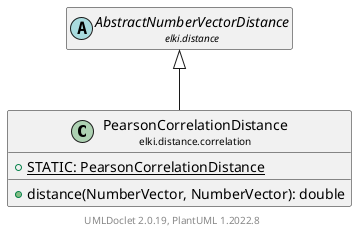 @startuml
    remove .*\.(Instance|Par|Parameterizer|Factory)$
    set namespaceSeparator none
    hide empty fields
    hide empty methods

    class "<size:14>PearsonCorrelationDistance\n<size:10>elki.distance.correlation" as elki.distance.correlation.PearsonCorrelationDistance [[PearsonCorrelationDistance.html]] {
        {static} +STATIC: PearsonCorrelationDistance
        +distance(NumberVector, NumberVector): double
    }

    abstract class "<size:14>AbstractNumberVectorDistance\n<size:10>elki.distance" as elki.distance.AbstractNumberVectorDistance [[../AbstractNumberVectorDistance.html]]
    class "<size:14>PearsonCorrelationDistance.Par\n<size:10>elki.distance.correlation" as elki.distance.correlation.PearsonCorrelationDistance.Par [[PearsonCorrelationDistance.Par.html]]

    elki.distance.AbstractNumberVectorDistance <|-- elki.distance.correlation.PearsonCorrelationDistance
    elki.distance.correlation.PearsonCorrelationDistance +-- elki.distance.correlation.PearsonCorrelationDistance.Par

    center footer UMLDoclet 2.0.19, PlantUML 1.2022.8
@enduml
